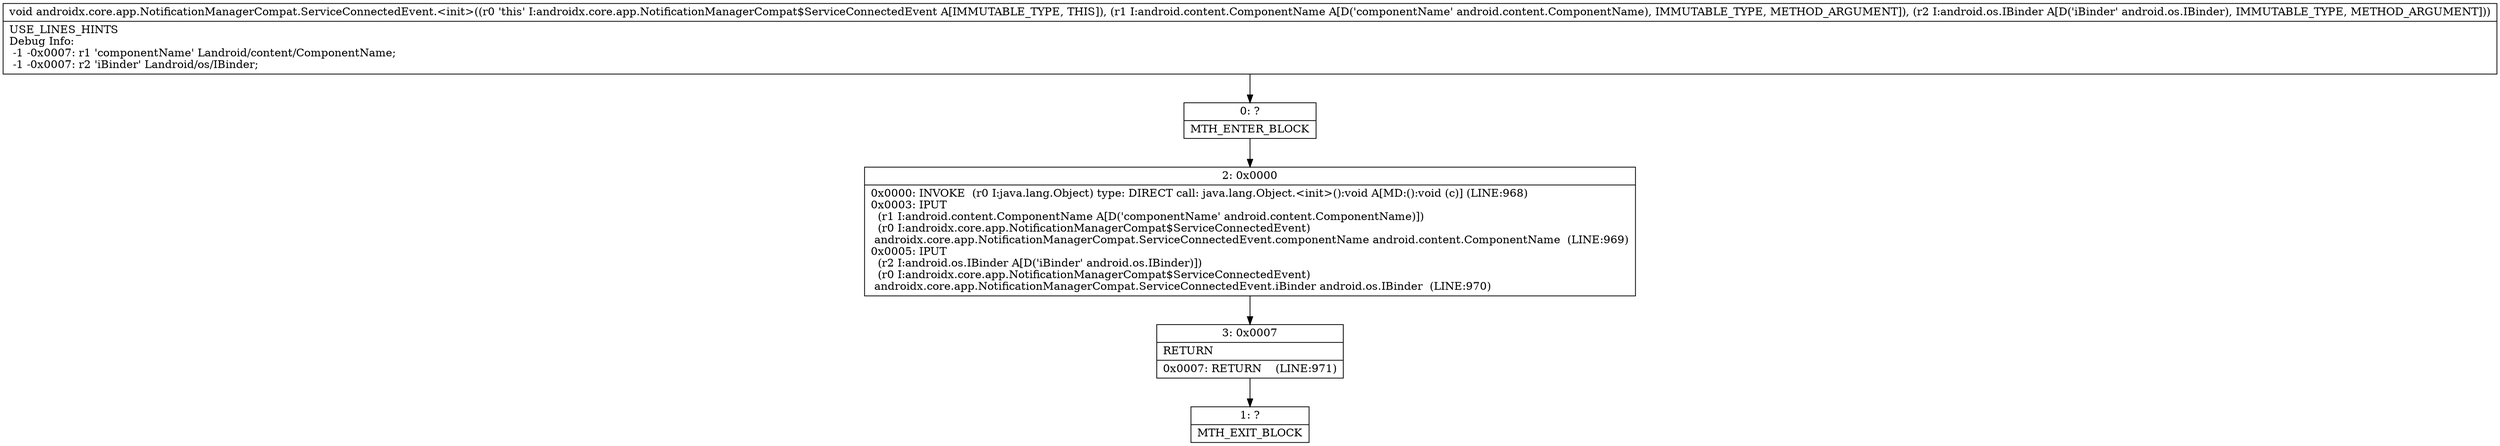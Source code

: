digraph "CFG forandroidx.core.app.NotificationManagerCompat.ServiceConnectedEvent.\<init\>(Landroid\/content\/ComponentName;Landroid\/os\/IBinder;)V" {
Node_0 [shape=record,label="{0\:\ ?|MTH_ENTER_BLOCK\l}"];
Node_2 [shape=record,label="{2\:\ 0x0000|0x0000: INVOKE  (r0 I:java.lang.Object) type: DIRECT call: java.lang.Object.\<init\>():void A[MD:():void (c)] (LINE:968)\l0x0003: IPUT  \l  (r1 I:android.content.ComponentName A[D('componentName' android.content.ComponentName)])\l  (r0 I:androidx.core.app.NotificationManagerCompat$ServiceConnectedEvent)\l androidx.core.app.NotificationManagerCompat.ServiceConnectedEvent.componentName android.content.ComponentName  (LINE:969)\l0x0005: IPUT  \l  (r2 I:android.os.IBinder A[D('iBinder' android.os.IBinder)])\l  (r0 I:androidx.core.app.NotificationManagerCompat$ServiceConnectedEvent)\l androidx.core.app.NotificationManagerCompat.ServiceConnectedEvent.iBinder android.os.IBinder  (LINE:970)\l}"];
Node_3 [shape=record,label="{3\:\ 0x0007|RETURN\l|0x0007: RETURN    (LINE:971)\l}"];
Node_1 [shape=record,label="{1\:\ ?|MTH_EXIT_BLOCK\l}"];
MethodNode[shape=record,label="{void androidx.core.app.NotificationManagerCompat.ServiceConnectedEvent.\<init\>((r0 'this' I:androidx.core.app.NotificationManagerCompat$ServiceConnectedEvent A[IMMUTABLE_TYPE, THIS]), (r1 I:android.content.ComponentName A[D('componentName' android.content.ComponentName), IMMUTABLE_TYPE, METHOD_ARGUMENT]), (r2 I:android.os.IBinder A[D('iBinder' android.os.IBinder), IMMUTABLE_TYPE, METHOD_ARGUMENT]))  | USE_LINES_HINTS\lDebug Info:\l  \-1 \-0x0007: r1 'componentName' Landroid\/content\/ComponentName;\l  \-1 \-0x0007: r2 'iBinder' Landroid\/os\/IBinder;\l}"];
MethodNode -> Node_0;Node_0 -> Node_2;
Node_2 -> Node_3;
Node_3 -> Node_1;
}

